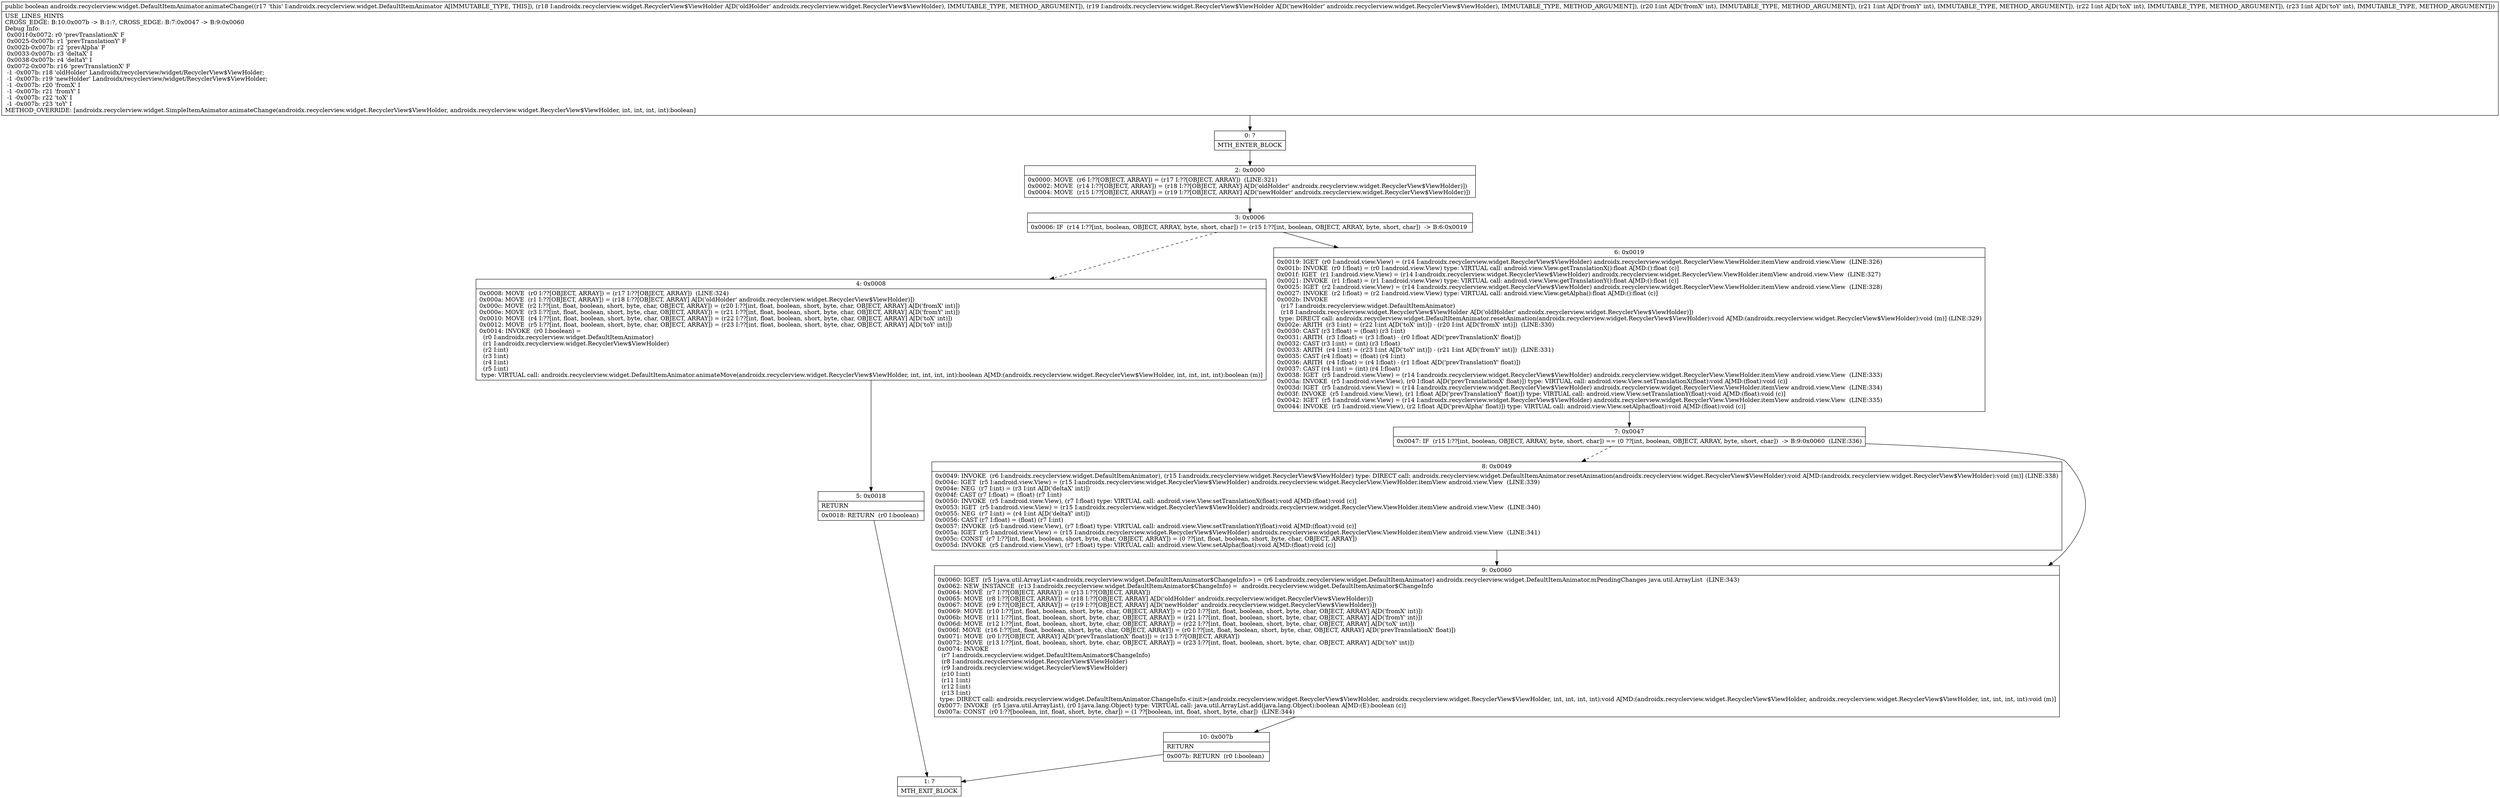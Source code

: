 digraph "CFG forandroidx.recyclerview.widget.DefaultItemAnimator.animateChange(Landroidx\/recyclerview\/widget\/RecyclerView$ViewHolder;Landroidx\/recyclerview\/widget\/RecyclerView$ViewHolder;IIII)Z" {
Node_0 [shape=record,label="{0\:\ ?|MTH_ENTER_BLOCK\l}"];
Node_2 [shape=record,label="{2\:\ 0x0000|0x0000: MOVE  (r6 I:??[OBJECT, ARRAY]) = (r17 I:??[OBJECT, ARRAY])  (LINE:321)\l0x0002: MOVE  (r14 I:??[OBJECT, ARRAY]) = (r18 I:??[OBJECT, ARRAY] A[D('oldHolder' androidx.recyclerview.widget.RecyclerView$ViewHolder)]) \l0x0004: MOVE  (r15 I:??[OBJECT, ARRAY]) = (r19 I:??[OBJECT, ARRAY] A[D('newHolder' androidx.recyclerview.widget.RecyclerView$ViewHolder)]) \l}"];
Node_3 [shape=record,label="{3\:\ 0x0006|0x0006: IF  (r14 I:??[int, boolean, OBJECT, ARRAY, byte, short, char]) != (r15 I:??[int, boolean, OBJECT, ARRAY, byte, short, char])  \-\> B:6:0x0019 \l}"];
Node_4 [shape=record,label="{4\:\ 0x0008|0x0008: MOVE  (r0 I:??[OBJECT, ARRAY]) = (r17 I:??[OBJECT, ARRAY])  (LINE:324)\l0x000a: MOVE  (r1 I:??[OBJECT, ARRAY]) = (r18 I:??[OBJECT, ARRAY] A[D('oldHolder' androidx.recyclerview.widget.RecyclerView$ViewHolder)]) \l0x000c: MOVE  (r2 I:??[int, float, boolean, short, byte, char, OBJECT, ARRAY]) = (r20 I:??[int, float, boolean, short, byte, char, OBJECT, ARRAY] A[D('fromX' int)]) \l0x000e: MOVE  (r3 I:??[int, float, boolean, short, byte, char, OBJECT, ARRAY]) = (r21 I:??[int, float, boolean, short, byte, char, OBJECT, ARRAY] A[D('fromY' int)]) \l0x0010: MOVE  (r4 I:??[int, float, boolean, short, byte, char, OBJECT, ARRAY]) = (r22 I:??[int, float, boolean, short, byte, char, OBJECT, ARRAY] A[D('toX' int)]) \l0x0012: MOVE  (r5 I:??[int, float, boolean, short, byte, char, OBJECT, ARRAY]) = (r23 I:??[int, float, boolean, short, byte, char, OBJECT, ARRAY] A[D('toY' int)]) \l0x0014: INVOKE  (r0 I:boolean) = \l  (r0 I:androidx.recyclerview.widget.DefaultItemAnimator)\l  (r1 I:androidx.recyclerview.widget.RecyclerView$ViewHolder)\l  (r2 I:int)\l  (r3 I:int)\l  (r4 I:int)\l  (r5 I:int)\l type: VIRTUAL call: androidx.recyclerview.widget.DefaultItemAnimator.animateMove(androidx.recyclerview.widget.RecyclerView$ViewHolder, int, int, int, int):boolean A[MD:(androidx.recyclerview.widget.RecyclerView$ViewHolder, int, int, int, int):boolean (m)]\l}"];
Node_5 [shape=record,label="{5\:\ 0x0018|RETURN\l|0x0018: RETURN  (r0 I:boolean) \l}"];
Node_1 [shape=record,label="{1\:\ ?|MTH_EXIT_BLOCK\l}"];
Node_6 [shape=record,label="{6\:\ 0x0019|0x0019: IGET  (r0 I:android.view.View) = (r14 I:androidx.recyclerview.widget.RecyclerView$ViewHolder) androidx.recyclerview.widget.RecyclerView.ViewHolder.itemView android.view.View  (LINE:326)\l0x001b: INVOKE  (r0 I:float) = (r0 I:android.view.View) type: VIRTUAL call: android.view.View.getTranslationX():float A[MD:():float (c)]\l0x001f: IGET  (r1 I:android.view.View) = (r14 I:androidx.recyclerview.widget.RecyclerView$ViewHolder) androidx.recyclerview.widget.RecyclerView.ViewHolder.itemView android.view.View  (LINE:327)\l0x0021: INVOKE  (r1 I:float) = (r1 I:android.view.View) type: VIRTUAL call: android.view.View.getTranslationY():float A[MD:():float (c)]\l0x0025: IGET  (r2 I:android.view.View) = (r14 I:androidx.recyclerview.widget.RecyclerView$ViewHolder) androidx.recyclerview.widget.RecyclerView.ViewHolder.itemView android.view.View  (LINE:328)\l0x0027: INVOKE  (r2 I:float) = (r2 I:android.view.View) type: VIRTUAL call: android.view.View.getAlpha():float A[MD:():float (c)]\l0x002b: INVOKE  \l  (r17 I:androidx.recyclerview.widget.DefaultItemAnimator)\l  (r18 I:androidx.recyclerview.widget.RecyclerView$ViewHolder A[D('oldHolder' androidx.recyclerview.widget.RecyclerView$ViewHolder)])\l type: DIRECT call: androidx.recyclerview.widget.DefaultItemAnimator.resetAnimation(androidx.recyclerview.widget.RecyclerView$ViewHolder):void A[MD:(androidx.recyclerview.widget.RecyclerView$ViewHolder):void (m)] (LINE:329)\l0x002e: ARITH  (r3 I:int) = (r22 I:int A[D('toX' int)]) \- (r20 I:int A[D('fromX' int)])  (LINE:330)\l0x0030: CAST (r3 I:float) = (float) (r3 I:int) \l0x0031: ARITH  (r3 I:float) = (r3 I:float) \- (r0 I:float A[D('prevTranslationX' float)]) \l0x0032: CAST (r3 I:int) = (int) (r3 I:float) \l0x0033: ARITH  (r4 I:int) = (r23 I:int A[D('toY' int)]) \- (r21 I:int A[D('fromY' int)])  (LINE:331)\l0x0035: CAST (r4 I:float) = (float) (r4 I:int) \l0x0036: ARITH  (r4 I:float) = (r4 I:float) \- (r1 I:float A[D('prevTranslationY' float)]) \l0x0037: CAST (r4 I:int) = (int) (r4 I:float) \l0x0038: IGET  (r5 I:android.view.View) = (r14 I:androidx.recyclerview.widget.RecyclerView$ViewHolder) androidx.recyclerview.widget.RecyclerView.ViewHolder.itemView android.view.View  (LINE:333)\l0x003a: INVOKE  (r5 I:android.view.View), (r0 I:float A[D('prevTranslationX' float)]) type: VIRTUAL call: android.view.View.setTranslationX(float):void A[MD:(float):void (c)]\l0x003d: IGET  (r5 I:android.view.View) = (r14 I:androidx.recyclerview.widget.RecyclerView$ViewHolder) androidx.recyclerview.widget.RecyclerView.ViewHolder.itemView android.view.View  (LINE:334)\l0x003f: INVOKE  (r5 I:android.view.View), (r1 I:float A[D('prevTranslationY' float)]) type: VIRTUAL call: android.view.View.setTranslationY(float):void A[MD:(float):void (c)]\l0x0042: IGET  (r5 I:android.view.View) = (r14 I:androidx.recyclerview.widget.RecyclerView$ViewHolder) androidx.recyclerview.widget.RecyclerView.ViewHolder.itemView android.view.View  (LINE:335)\l0x0044: INVOKE  (r5 I:android.view.View), (r2 I:float A[D('prevAlpha' float)]) type: VIRTUAL call: android.view.View.setAlpha(float):void A[MD:(float):void (c)]\l}"];
Node_7 [shape=record,label="{7\:\ 0x0047|0x0047: IF  (r15 I:??[int, boolean, OBJECT, ARRAY, byte, short, char]) == (0 ??[int, boolean, OBJECT, ARRAY, byte, short, char])  \-\> B:9:0x0060  (LINE:336)\l}"];
Node_8 [shape=record,label="{8\:\ 0x0049|0x0049: INVOKE  (r6 I:androidx.recyclerview.widget.DefaultItemAnimator), (r15 I:androidx.recyclerview.widget.RecyclerView$ViewHolder) type: DIRECT call: androidx.recyclerview.widget.DefaultItemAnimator.resetAnimation(androidx.recyclerview.widget.RecyclerView$ViewHolder):void A[MD:(androidx.recyclerview.widget.RecyclerView$ViewHolder):void (m)] (LINE:338)\l0x004c: IGET  (r5 I:android.view.View) = (r15 I:androidx.recyclerview.widget.RecyclerView$ViewHolder) androidx.recyclerview.widget.RecyclerView.ViewHolder.itemView android.view.View  (LINE:339)\l0x004e: NEG  (r7 I:int) = (r3 I:int A[D('deltaX' int)]) \l0x004f: CAST (r7 I:float) = (float) (r7 I:int) \l0x0050: INVOKE  (r5 I:android.view.View), (r7 I:float) type: VIRTUAL call: android.view.View.setTranslationX(float):void A[MD:(float):void (c)]\l0x0053: IGET  (r5 I:android.view.View) = (r15 I:androidx.recyclerview.widget.RecyclerView$ViewHolder) androidx.recyclerview.widget.RecyclerView.ViewHolder.itemView android.view.View  (LINE:340)\l0x0055: NEG  (r7 I:int) = (r4 I:int A[D('deltaY' int)]) \l0x0056: CAST (r7 I:float) = (float) (r7 I:int) \l0x0057: INVOKE  (r5 I:android.view.View), (r7 I:float) type: VIRTUAL call: android.view.View.setTranslationY(float):void A[MD:(float):void (c)]\l0x005a: IGET  (r5 I:android.view.View) = (r15 I:androidx.recyclerview.widget.RecyclerView$ViewHolder) androidx.recyclerview.widget.RecyclerView.ViewHolder.itemView android.view.View  (LINE:341)\l0x005c: CONST  (r7 I:??[int, float, boolean, short, byte, char, OBJECT, ARRAY]) = (0 ??[int, float, boolean, short, byte, char, OBJECT, ARRAY]) \l0x005d: INVOKE  (r5 I:android.view.View), (r7 I:float) type: VIRTUAL call: android.view.View.setAlpha(float):void A[MD:(float):void (c)]\l}"];
Node_9 [shape=record,label="{9\:\ 0x0060|0x0060: IGET  (r5 I:java.util.ArrayList\<androidx.recyclerview.widget.DefaultItemAnimator$ChangeInfo\>) = (r6 I:androidx.recyclerview.widget.DefaultItemAnimator) androidx.recyclerview.widget.DefaultItemAnimator.mPendingChanges java.util.ArrayList  (LINE:343)\l0x0062: NEW_INSTANCE  (r13 I:androidx.recyclerview.widget.DefaultItemAnimator$ChangeInfo) =  androidx.recyclerview.widget.DefaultItemAnimator$ChangeInfo \l0x0064: MOVE  (r7 I:??[OBJECT, ARRAY]) = (r13 I:??[OBJECT, ARRAY]) \l0x0065: MOVE  (r8 I:??[OBJECT, ARRAY]) = (r18 I:??[OBJECT, ARRAY] A[D('oldHolder' androidx.recyclerview.widget.RecyclerView$ViewHolder)]) \l0x0067: MOVE  (r9 I:??[OBJECT, ARRAY]) = (r19 I:??[OBJECT, ARRAY] A[D('newHolder' androidx.recyclerview.widget.RecyclerView$ViewHolder)]) \l0x0069: MOVE  (r10 I:??[int, float, boolean, short, byte, char, OBJECT, ARRAY]) = (r20 I:??[int, float, boolean, short, byte, char, OBJECT, ARRAY] A[D('fromX' int)]) \l0x006b: MOVE  (r11 I:??[int, float, boolean, short, byte, char, OBJECT, ARRAY]) = (r21 I:??[int, float, boolean, short, byte, char, OBJECT, ARRAY] A[D('fromY' int)]) \l0x006d: MOVE  (r12 I:??[int, float, boolean, short, byte, char, OBJECT, ARRAY]) = (r22 I:??[int, float, boolean, short, byte, char, OBJECT, ARRAY] A[D('toX' int)]) \l0x006f: MOVE  (r16 I:??[int, float, boolean, short, byte, char, OBJECT, ARRAY]) = (r0 I:??[int, float, boolean, short, byte, char, OBJECT, ARRAY] A[D('prevTranslationX' float)]) \l0x0071: MOVE  (r0 I:??[OBJECT, ARRAY] A[D('prevTranslationX' float)]) = (r13 I:??[OBJECT, ARRAY]) \l0x0072: MOVE  (r13 I:??[int, float, boolean, short, byte, char, OBJECT, ARRAY]) = (r23 I:??[int, float, boolean, short, byte, char, OBJECT, ARRAY] A[D('toY' int)]) \l0x0074: INVOKE  \l  (r7 I:androidx.recyclerview.widget.DefaultItemAnimator$ChangeInfo)\l  (r8 I:androidx.recyclerview.widget.RecyclerView$ViewHolder)\l  (r9 I:androidx.recyclerview.widget.RecyclerView$ViewHolder)\l  (r10 I:int)\l  (r11 I:int)\l  (r12 I:int)\l  (r13 I:int)\l type: DIRECT call: androidx.recyclerview.widget.DefaultItemAnimator.ChangeInfo.\<init\>(androidx.recyclerview.widget.RecyclerView$ViewHolder, androidx.recyclerview.widget.RecyclerView$ViewHolder, int, int, int, int):void A[MD:(androidx.recyclerview.widget.RecyclerView$ViewHolder, androidx.recyclerview.widget.RecyclerView$ViewHolder, int, int, int, int):void (m)]\l0x0077: INVOKE  (r5 I:java.util.ArrayList), (r0 I:java.lang.Object) type: VIRTUAL call: java.util.ArrayList.add(java.lang.Object):boolean A[MD:(E):boolean (c)]\l0x007a: CONST  (r0 I:??[boolean, int, float, short, byte, char]) = (1 ??[boolean, int, float, short, byte, char])  (LINE:344)\l}"];
Node_10 [shape=record,label="{10\:\ 0x007b|RETURN\l|0x007b: RETURN  (r0 I:boolean) \l}"];
MethodNode[shape=record,label="{public boolean androidx.recyclerview.widget.DefaultItemAnimator.animateChange((r17 'this' I:androidx.recyclerview.widget.DefaultItemAnimator A[IMMUTABLE_TYPE, THIS]), (r18 I:androidx.recyclerview.widget.RecyclerView$ViewHolder A[D('oldHolder' androidx.recyclerview.widget.RecyclerView$ViewHolder), IMMUTABLE_TYPE, METHOD_ARGUMENT]), (r19 I:androidx.recyclerview.widget.RecyclerView$ViewHolder A[D('newHolder' androidx.recyclerview.widget.RecyclerView$ViewHolder), IMMUTABLE_TYPE, METHOD_ARGUMENT]), (r20 I:int A[D('fromX' int), IMMUTABLE_TYPE, METHOD_ARGUMENT]), (r21 I:int A[D('fromY' int), IMMUTABLE_TYPE, METHOD_ARGUMENT]), (r22 I:int A[D('toX' int), IMMUTABLE_TYPE, METHOD_ARGUMENT]), (r23 I:int A[D('toY' int), IMMUTABLE_TYPE, METHOD_ARGUMENT]))  | USE_LINES_HINTS\lCROSS_EDGE: B:10:0x007b \-\> B:1:?, CROSS_EDGE: B:7:0x0047 \-\> B:9:0x0060\lDebug Info:\l  0x001f\-0x0072: r0 'prevTranslationX' F\l  0x0025\-0x007b: r1 'prevTranslationY' F\l  0x002b\-0x007b: r2 'prevAlpha' F\l  0x0033\-0x007b: r3 'deltaX' I\l  0x0038\-0x007b: r4 'deltaY' I\l  0x0072\-0x007b: r16 'prevTranslationX' F\l  \-1 \-0x007b: r18 'oldHolder' Landroidx\/recyclerview\/widget\/RecyclerView$ViewHolder;\l  \-1 \-0x007b: r19 'newHolder' Landroidx\/recyclerview\/widget\/RecyclerView$ViewHolder;\l  \-1 \-0x007b: r20 'fromX' I\l  \-1 \-0x007b: r21 'fromY' I\l  \-1 \-0x007b: r22 'toX' I\l  \-1 \-0x007b: r23 'toY' I\lMETHOD_OVERRIDE: [androidx.recyclerview.widget.SimpleItemAnimator.animateChange(androidx.recyclerview.widget.RecyclerView$ViewHolder, androidx.recyclerview.widget.RecyclerView$ViewHolder, int, int, int, int):boolean]\l}"];
MethodNode -> Node_0;Node_0 -> Node_2;
Node_2 -> Node_3;
Node_3 -> Node_4[style=dashed];
Node_3 -> Node_6;
Node_4 -> Node_5;
Node_5 -> Node_1;
Node_6 -> Node_7;
Node_7 -> Node_8[style=dashed];
Node_7 -> Node_9;
Node_8 -> Node_9;
Node_9 -> Node_10;
Node_10 -> Node_1;
}

